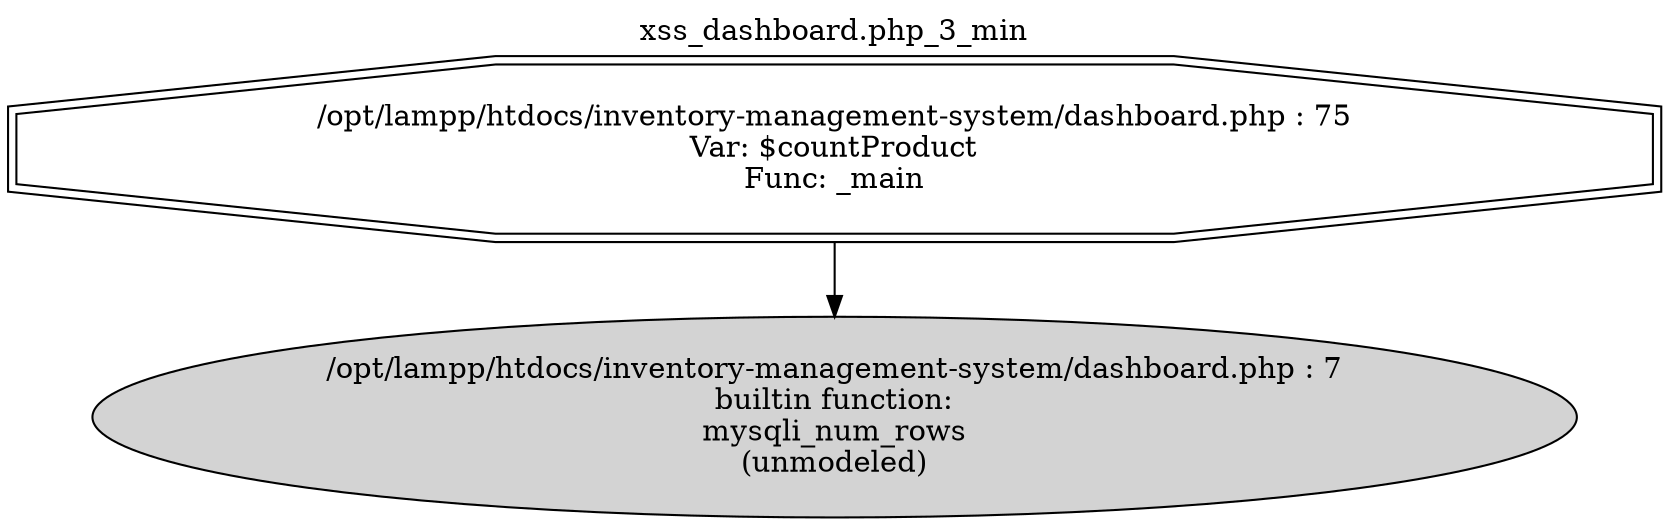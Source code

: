 digraph cfg {
  label="xss_dashboard.php_3_min";
  labelloc=t;
  n1 [shape=doubleoctagon, label="/opt/lampp/htdocs/inventory-management-system/dashboard.php : 75\nVar: $countProduct\nFunc: _main\n"];
  n2 [shape=ellipse, label="/opt/lampp/htdocs/inventory-management-system/dashboard.php : 7\nbuiltin function:\nmysqli_num_rows\n(unmodeled)\n",style=filled];
  n1 -> n2;
}
